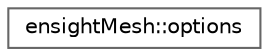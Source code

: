 digraph "Graphical Class Hierarchy"
{
 // LATEX_PDF_SIZE
  bgcolor="transparent";
  edge [fontname=Helvetica,fontsize=10,labelfontname=Helvetica,labelfontsize=10];
  node [fontname=Helvetica,fontsize=10,shape=box,height=0.2,width=0.4];
  rankdir="LR";
  Node0 [id="Node000000",label="ensightMesh::options",height=0.2,width=0.4,color="grey40", fillcolor="white", style="filled",URL="$classFoam_1_1ensightMesh_1_1options.html",tooltip=" "];
}
